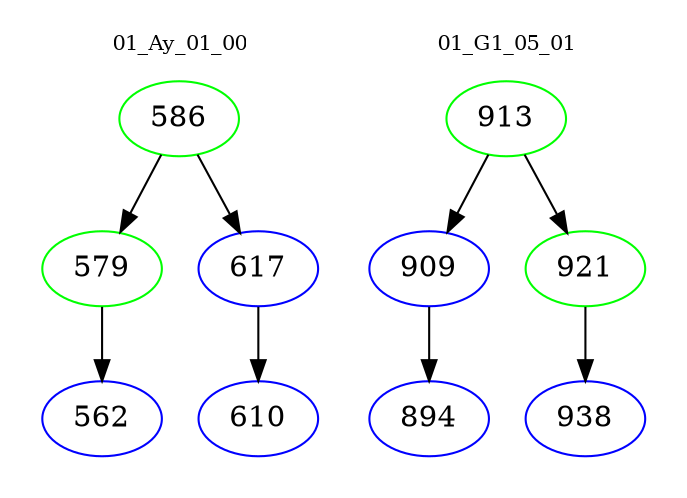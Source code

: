 digraph{
subgraph cluster_0 {
color = white
label = "01_Ay_01_00";
fontsize=10;
T0_586 [label="586", color="green"]
T0_586 -> T0_579 [color="black"]
T0_579 [label="579", color="green"]
T0_579 -> T0_562 [color="black"]
T0_562 [label="562", color="blue"]
T0_586 -> T0_617 [color="black"]
T0_617 [label="617", color="blue"]
T0_617 -> T0_610 [color="black"]
T0_610 [label="610", color="blue"]
}
subgraph cluster_1 {
color = white
label = "01_G1_05_01";
fontsize=10;
T1_913 [label="913", color="green"]
T1_913 -> T1_909 [color="black"]
T1_909 [label="909", color="blue"]
T1_909 -> T1_894 [color="black"]
T1_894 [label="894", color="blue"]
T1_913 -> T1_921 [color="black"]
T1_921 [label="921", color="green"]
T1_921 -> T1_938 [color="black"]
T1_938 [label="938", color="blue"]
}
}
